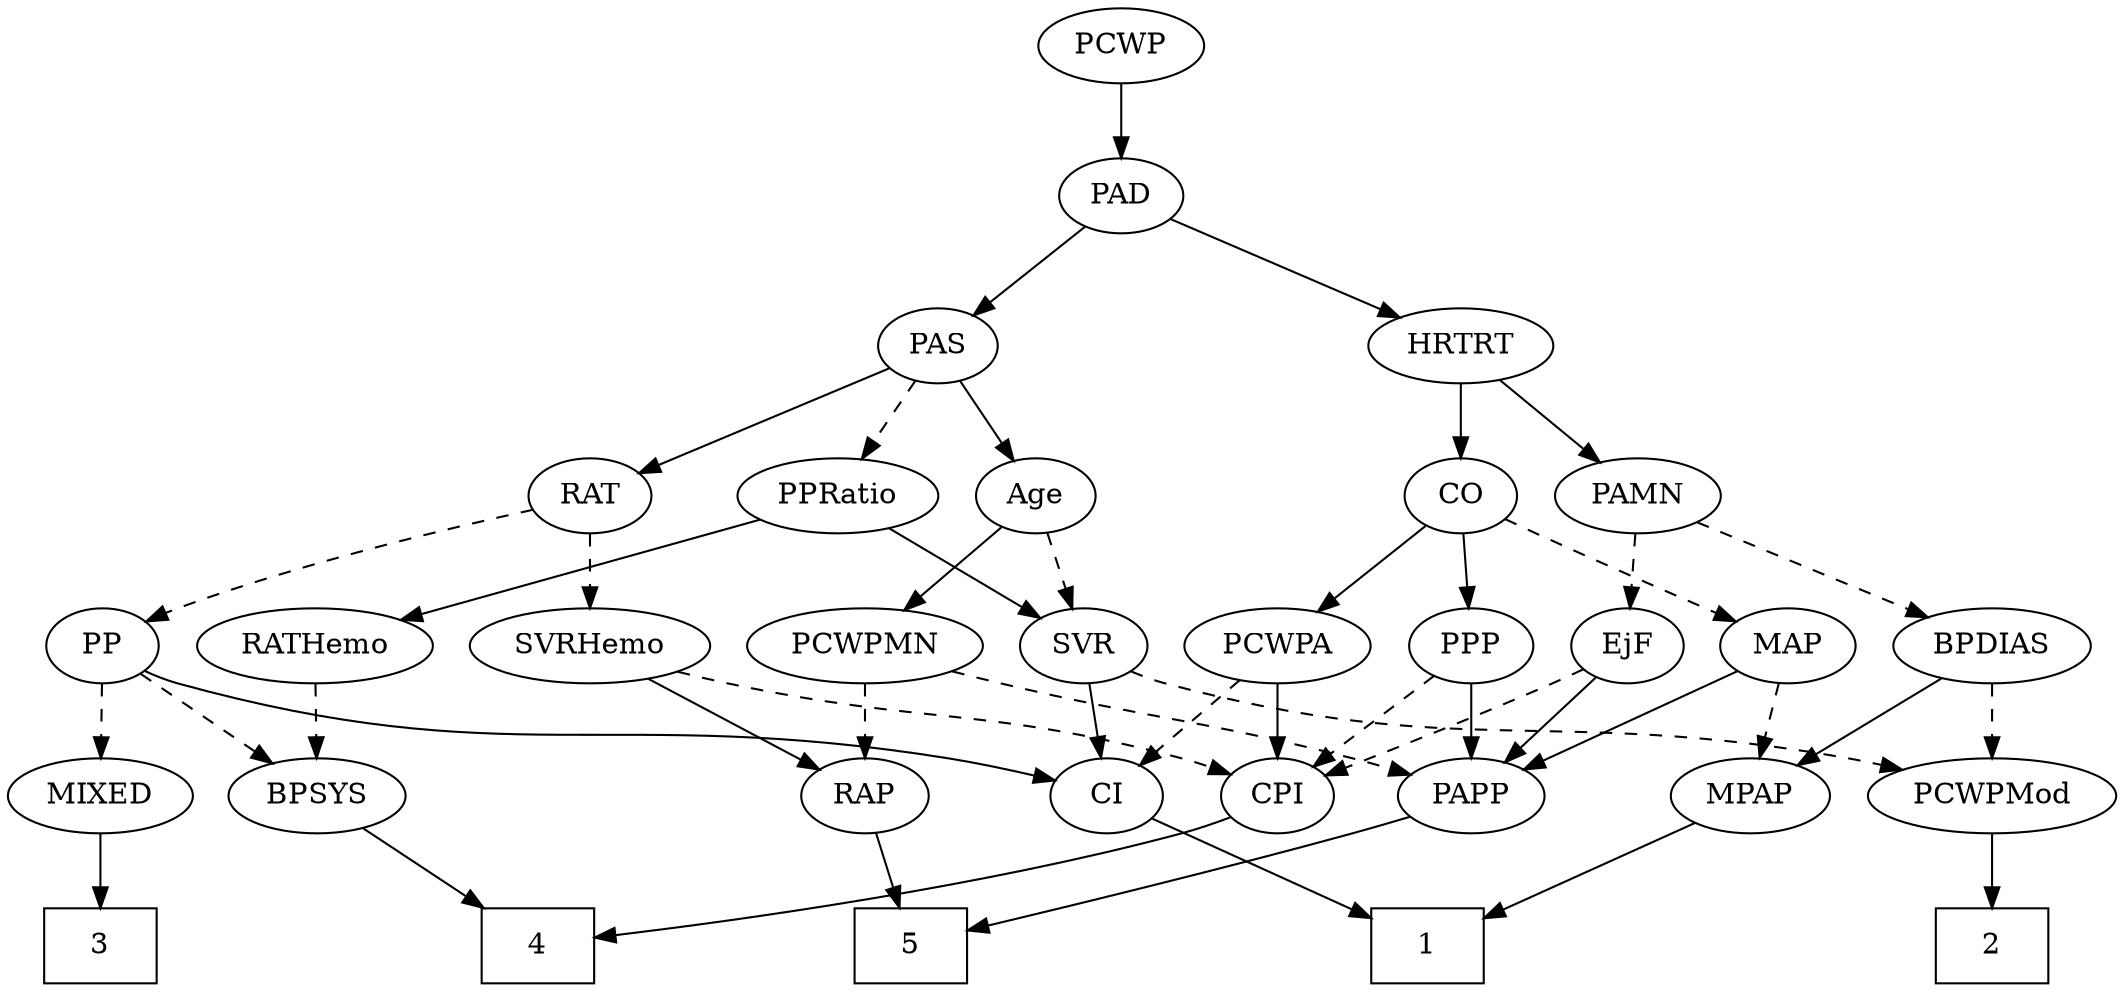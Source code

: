 strict digraph {
	graph [bb="0,0,932.29,468"];
	node [label="\N"];
	1	[height=0.5,
		pos="624.3,18",
		shape=box,
		width=0.75];
	2	[height=0.5,
		pos="880.3,18",
		shape=box,
		width=0.75];
	3	[height=0.5,
		pos="40.296,18",
		shape=box,
		width=0.75];
	4	[height=0.5,
		pos="217.3,18",
		shape=box,
		width=0.75];
	5	[height=0.5,
		pos="461.3,18",
		shape=box,
		width=0.75];
	Age	[height=0.5,
		pos="444.3,234",
		width=0.75];
	SVR	[height=0.5,
		pos="466.3,162",
		width=0.77632];
	Age -> SVR	[pos="e,461.02,179.79 449.62,216.05 452.14,208.06 455.19,198.33 458,189.4",
		style=dashed];
	PCWPMN	[height=0.5,
		pos="370.3,162",
		width=1.3902];
	Age -> PCWPMN	[pos="e,387.32,179.1 429.32,218.83 419.44,209.49 406.26,197.02 394.86,186.24",
		style=solid];
	EjF	[height=0.5,
		pos="713.3,162",
		width=0.75];
	CPI	[height=0.5,
		pos="554.3,90",
		width=0.75];
	EjF -> CPI	[pos="e,576.62,100.35 692.03,150.81 687.2,148.54 682.08,146.16 677.3,144 646.43,130.07 610.86,114.83 585.94,104.28",
		style=dashed];
	PAPP	[height=0.5,
		pos="641.3,90",
		width=0.88464];
	EjF -> PAPP	[pos="e,656.59,105.87 698.73,146.83 688.78,137.16 675.39,124.15 664.05,113.12",
		style=solid];
	RAP	[height=0.5,
		pos="370.3,90",
		width=0.77632];
	RAP -> 5	[pos="e,438.96,36.18 387.84,75.503 400.02,66.138 416.55,53.419 430.85,42.419",
		style=solid];
	MIXED	[height=0.5,
		pos="40.296,90",
		width=1.1193];
	MIXED -> 3	[pos="e,40.296,36.104 40.296,71.697 40.296,63.983 40.296,54.712 40.296,46.112",
		style=solid];
	MPAP	[height=0.5,
		pos="775.3,90",
		width=0.97491];
	MPAP -> 1	[pos="e,651.44,31.583 750.02,77.284 725.61,65.969 688.39,48.712 660.77,35.909",
		style=solid];
	BPSYS	[height=0.5,
		pos="136.3,90",
		width=1.0471];
	BPSYS -> 4	[pos="e,197.48,36.127 153.87,73.811 164.31,64.794 177.77,53.161 189.6,42.933",
		style=solid];
	PAD	[height=0.5,
		pos="506.3,378",
		width=0.79437];
	PAS	[height=0.5,
		pos="402.3,306",
		width=0.75];
	PAD -> PAS	[pos="e,420.55,319.29 487.22,364.16 470.89,353.17 447.21,337.23 429,324.97",
		style=solid];
	HRTRT	[height=0.5,
		pos="636.3,306",
		width=1.1013];
	PAD -> HRTRT	[pos="e,611.58,320.31 527.47,365.6 547.8,354.65 578.82,337.95 602.55,325.17",
		style=solid];
	CO	[height=0.5,
		pos="636.3,234",
		width=0.75];
	PCWPA	[height=0.5,
		pos="554.3,162",
		width=1.1555];
	CO -> PCWPA	[pos="e,572.17,178.26 620.1,219.17 608.65,209.4 593.09,196.11 579.97,184.91",
		style=solid];
	MAP	[height=0.5,
		pos="789.3,162",
		width=0.84854];
	CO -> MAP	[pos="e,765.49,173.65 657.59,222.88 662.42,220.6 667.53,218.21 672.3,216 700.58,202.92 732.85,188.32 756.32,177.77",
		style=dashed];
	PPP	[height=0.5,
		pos="641.3,162",
		width=0.75];
	CO -> PPP	[pos="e,640.07,180.1 637.53,215.7 638.08,207.98 638.75,198.71 639.36,190.11",
		style=solid];
	PAS -> Age	[pos="e,434.51,251.31 411.83,289.12 416.96,280.56 423.42,269.8 429.22,260.13",
		style=solid];
	RAT	[height=0.5,
		pos="252.3,234",
		width=0.75827];
	PAS -> RAT	[pos="e,274.24,245.24 380.81,294.97 355.33,283.08 312.67,263.18 283.55,249.58",
		style=solid];
	PPRatio	[height=0.5,
		pos="359.3,234",
		width=1.1013];
	PAS -> PPRatio	[pos="e,369.61,251.8 392.54,289.12 387.36,280.68 380.86,270.1 374.99,260.55",
		style=dashed];
	PAMN	[height=0.5,
		pos="717.3,234",
		width=1.011];
	PAMN -> EjF	[pos="e,714.27,180.1 716.31,215.7 715.87,207.98 715.34,198.71 714.85,190.11",
		style=dashed];
	BPDIAS	[height=0.5,
		pos="880.3,162",
		width=1.1735];
	PAMN -> BPDIAS	[pos="e,851.56,175.34 743.85,221.6 770.55,210.13 811.97,192.34 842.18,179.37",
		style=dashed];
	RATHemo	[height=0.5,
		pos="135.3,162",
		width=1.3721];
	RATHemo -> BPSYS	[pos="e,136.05,108.1 135.54,143.7 135.65,135.98 135.79,126.71 135.91,118.11",
		style=dashed];
	CPI -> 4	[pos="e,244.35,22.148 532.19,79.517 525.27,76.806 517.55,74.037 510.3,72 420.06,46.655 310.67,30.625 254.52,23.429",
		style=solid];
	SVRHemo	[height=0.5,
		pos="252.3,162",
		width=1.3902];
	RAT -> SVRHemo	[pos="e,252.3,180.1 252.3,215.7 252.3,207.98 252.3,198.71 252.3,190.11",
		style=dashed];
	PP	[height=0.5,
		pos="41.296,162",
		width=0.75];
	RAT -> PP	[pos="e,62.391,173.59 227.28,226.67 192.96,217.7 129.58,200.14 77.296,180 75.458,179.29 73.583,178.53 71.702,177.74",
		style=dashed];
	PCWPMod	[height=0.5,
		pos="880.3,90",
		width=1.4443];
	SVR -> PCWPMod	[pos="e,842.77,102.46 487.38,149.92 492.48,147.64 497.99,145.48 503.3,144 639.45,106.02 680.56,135.06 819.3,108 823.73,107.14 828.3,106.11 \
832.87,105",
		style=dashed];
	CI	[height=0.5,
		pos="474.3,90",
		width=0.75];
	SVR -> CI	[pos="e,472.34,108.1 468.27,143.7 469.16,135.98 470.22,126.71 471.2,118.11",
		style=solid];
	PCWPMod -> 2	[pos="e,880.3,36.104 880.3,71.697 880.3,63.983 880.3,54.712 880.3,46.112",
		style=solid];
	PCWPA -> CPI	[pos="e,554.3,108.1 554.3,143.7 554.3,135.98 554.3,126.71 554.3,118.11",
		style=solid];
	PCWPA -> CI	[pos="e,490.1,104.83 536.54,145.46 525.14,135.49 510.2,122.41 497.81,111.58",
		style=dashed];
	PCWPMN -> RAP	[pos="e,370.3,108.1 370.3,143.7 370.3,135.98 370.3,126.71 370.3,118.11",
		style=dashed];
	PCWPMN -> PAPP	[pos="e,614.98,100.34 407.66,149.87 414.82,147.84 422.27,145.8 429.3,144 500.33,125.84 519.65,127.62 590.3,108 595.23,106.63 600.39,105.07 \
605.45,103.46",
		style=dashed];
	SVRHemo -> RAP	[pos="e,350.29,102.87 277.03,146.33 295.82,135.18 321.7,119.83 341.43,108.12",
		style=solid];
	SVRHemo -> CPI	[pos="e,532.19,100.48 289.28,149.72 296.55,147.68 304.13,145.68 311.3,144 398.81,123.53 423.77,132.31 510.3,108 514.38,106.85 518.6,105.48 \
522.76,104.01",
		style=dashed];
	BPDIAS -> MPAP	[pos="e,795.95,104.77 858.54,146.5 842.89,136.06 821.61,121.87 804.48,110.45",
		style=solid];
	BPDIAS -> PCWPMod	[pos="e,880.3,108.1 880.3,143.7 880.3,135.98 880.3,126.71 880.3,118.11",
		style=dashed];
	MAP -> MPAP	[pos="e,778.75,108.28 785.91,144.05 784.37,136.35 782.5,127.03 780.77,118.36",
		style=dashed];
	MAP -> PAPP	[pos="e,665.24,102.32 766.17,150.06 741.59,138.44 702.49,119.94 674.6,106.75",
		style=solid];
	PP -> MIXED	[pos="e,40.541,108.1 41.049,143.7 40.939,135.98 40.807,126.71 40.684,118.11",
		style=dashed];
	PP -> BPSYS	[pos="e,116.69,105.45 58.721,148.16 72.551,137.97 92.159,123.52 108.2,111.7",
		style=dashed];
	PP -> CI	[pos="e,449.97,98.045 61.781,149.9 66.739,147.61 72.108,145.46 77.296,144 219.29,103.95 262.11,134.21 407.3,108 418.01,106.07 429.55,103.37 \
439.98,100.69",
		style=solid];
	PPP -> CPI	[pos="e,571.02,104.46 624.52,147.5 611.64,137.14 593.66,122.67 579.12,110.97",
		style=dashed];
	PPP -> PAPP	[pos="e,641.3,108.1 641.3,143.7 641.3,135.98 641.3,126.71 641.3,118.11",
		style=solid];
	PPRatio -> RATHemo	[pos="e,171.58,174.34 327.68,223.12 289.53,211.2 225.07,191.06 181.39,177.4",
		style=solid];
	PPRatio -> SVR	[pos="e,447.19,175.5 380.95,218.83 397.49,208.02 420.4,193.02 438.33,181.3",
		style=solid];
	PCWP	[height=0.5,
		pos="506.3,450",
		width=0.97491];
	PCWP -> PAD	[pos="e,506.3,396.1 506.3,431.7 506.3,423.98 506.3,414.71 506.3,406.11",
		style=solid];
	CI -> 1	[pos="e,597.26,31.617 495.79,78.971 519.81,67.762 559.1,49.425 587.92,35.974",
		style=solid];
	PAPP -> 5	[pos="e,488.34,29.516 615.89,79.119 585.06,67.131 532.87,46.834 497.76,33.179",
		style=solid];
	HRTRT -> CO	[pos="e,636.3,252.1 636.3,287.7 636.3,279.98 636.3,270.71 636.3,262.11",
		style=solid];
	HRTRT -> PAMN	[pos="e,700.03,249.92 653.87,289.81 665.09,280.11 679.82,267.39 692.25,256.64",
		style=solid];
}

